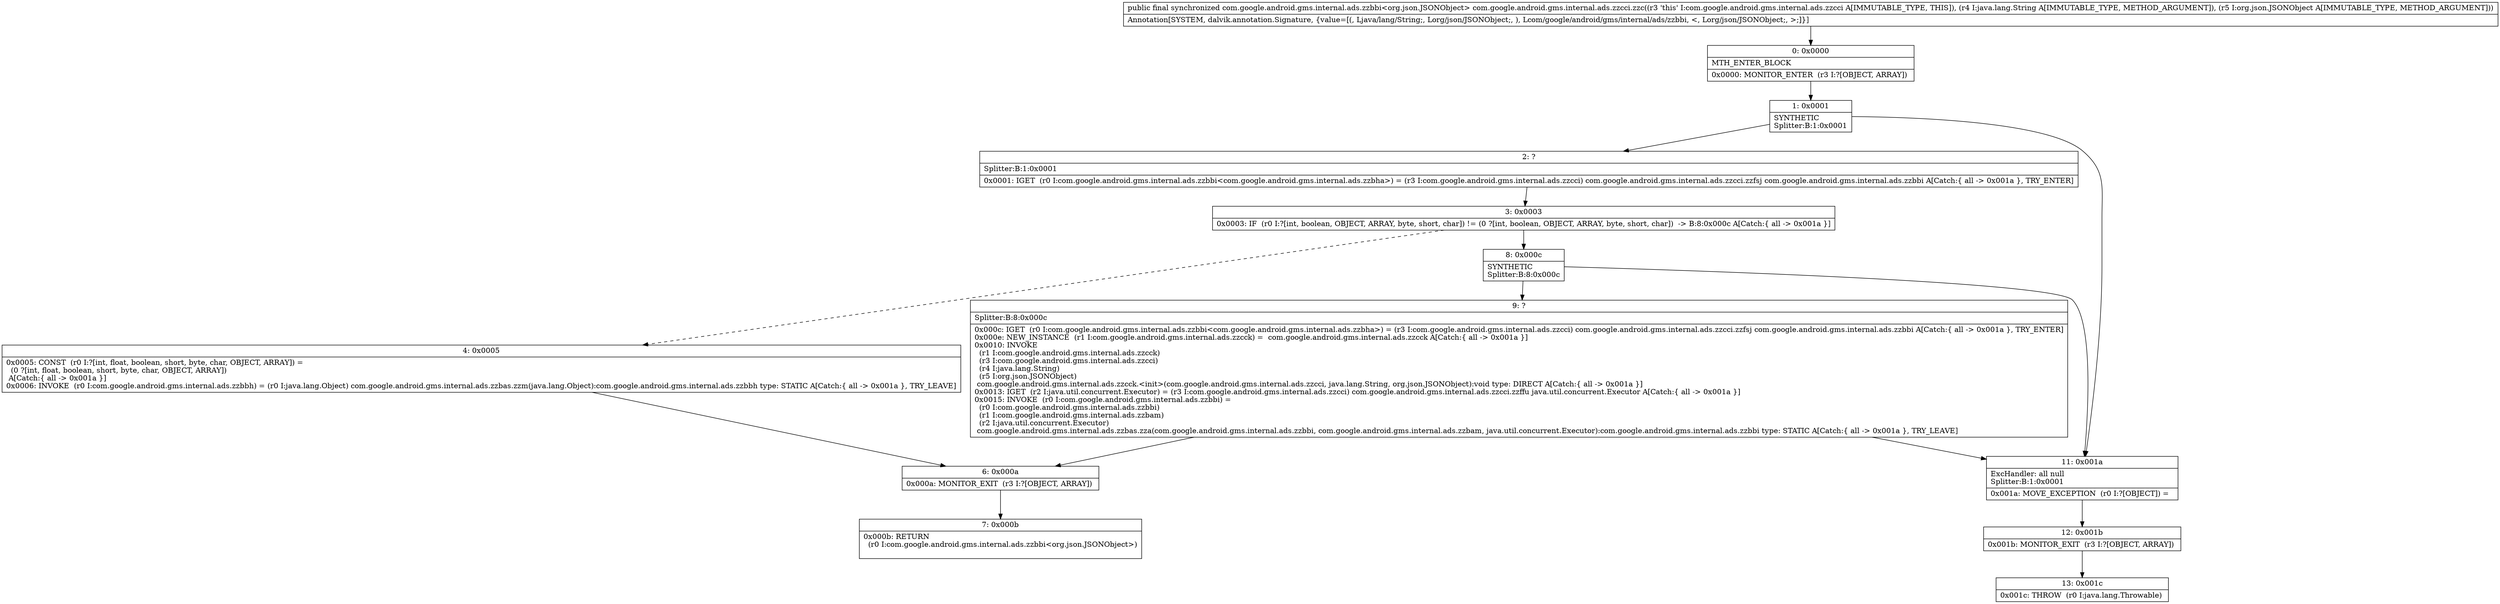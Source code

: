 digraph "CFG forcom.google.android.gms.internal.ads.zzcci.zzc(Ljava\/lang\/String;Lorg\/json\/JSONObject;)Lcom\/google\/android\/gms\/internal\/ads\/zzbbi;" {
Node_0 [shape=record,label="{0\:\ 0x0000|MTH_ENTER_BLOCK\l|0x0000: MONITOR_ENTER  (r3 I:?[OBJECT, ARRAY]) \l}"];
Node_1 [shape=record,label="{1\:\ 0x0001|SYNTHETIC\lSplitter:B:1:0x0001\l}"];
Node_2 [shape=record,label="{2\:\ ?|Splitter:B:1:0x0001\l|0x0001: IGET  (r0 I:com.google.android.gms.internal.ads.zzbbi\<com.google.android.gms.internal.ads.zzbha\>) = (r3 I:com.google.android.gms.internal.ads.zzcci) com.google.android.gms.internal.ads.zzcci.zzfsj com.google.android.gms.internal.ads.zzbbi A[Catch:\{ all \-\> 0x001a \}, TRY_ENTER]\l}"];
Node_3 [shape=record,label="{3\:\ 0x0003|0x0003: IF  (r0 I:?[int, boolean, OBJECT, ARRAY, byte, short, char]) != (0 ?[int, boolean, OBJECT, ARRAY, byte, short, char])  \-\> B:8:0x000c A[Catch:\{ all \-\> 0x001a \}]\l}"];
Node_4 [shape=record,label="{4\:\ 0x0005|0x0005: CONST  (r0 I:?[int, float, boolean, short, byte, char, OBJECT, ARRAY]) = \l  (0 ?[int, float, boolean, short, byte, char, OBJECT, ARRAY])\l A[Catch:\{ all \-\> 0x001a \}]\l0x0006: INVOKE  (r0 I:com.google.android.gms.internal.ads.zzbbh) = (r0 I:java.lang.Object) com.google.android.gms.internal.ads.zzbas.zzm(java.lang.Object):com.google.android.gms.internal.ads.zzbbh type: STATIC A[Catch:\{ all \-\> 0x001a \}, TRY_LEAVE]\l}"];
Node_6 [shape=record,label="{6\:\ 0x000a|0x000a: MONITOR_EXIT  (r3 I:?[OBJECT, ARRAY]) \l}"];
Node_7 [shape=record,label="{7\:\ 0x000b|0x000b: RETURN  \l  (r0 I:com.google.android.gms.internal.ads.zzbbi\<org.json.JSONObject\>)\l \l}"];
Node_8 [shape=record,label="{8\:\ 0x000c|SYNTHETIC\lSplitter:B:8:0x000c\l}"];
Node_9 [shape=record,label="{9\:\ ?|Splitter:B:8:0x000c\l|0x000c: IGET  (r0 I:com.google.android.gms.internal.ads.zzbbi\<com.google.android.gms.internal.ads.zzbha\>) = (r3 I:com.google.android.gms.internal.ads.zzcci) com.google.android.gms.internal.ads.zzcci.zzfsj com.google.android.gms.internal.ads.zzbbi A[Catch:\{ all \-\> 0x001a \}, TRY_ENTER]\l0x000e: NEW_INSTANCE  (r1 I:com.google.android.gms.internal.ads.zzcck) =  com.google.android.gms.internal.ads.zzcck A[Catch:\{ all \-\> 0x001a \}]\l0x0010: INVOKE  \l  (r1 I:com.google.android.gms.internal.ads.zzcck)\l  (r3 I:com.google.android.gms.internal.ads.zzcci)\l  (r4 I:java.lang.String)\l  (r5 I:org.json.JSONObject)\l com.google.android.gms.internal.ads.zzcck.\<init\>(com.google.android.gms.internal.ads.zzcci, java.lang.String, org.json.JSONObject):void type: DIRECT A[Catch:\{ all \-\> 0x001a \}]\l0x0013: IGET  (r2 I:java.util.concurrent.Executor) = (r3 I:com.google.android.gms.internal.ads.zzcci) com.google.android.gms.internal.ads.zzcci.zzffu java.util.concurrent.Executor A[Catch:\{ all \-\> 0x001a \}]\l0x0015: INVOKE  (r0 I:com.google.android.gms.internal.ads.zzbbi) = \l  (r0 I:com.google.android.gms.internal.ads.zzbbi)\l  (r1 I:com.google.android.gms.internal.ads.zzbam)\l  (r2 I:java.util.concurrent.Executor)\l com.google.android.gms.internal.ads.zzbas.zza(com.google.android.gms.internal.ads.zzbbi, com.google.android.gms.internal.ads.zzbam, java.util.concurrent.Executor):com.google.android.gms.internal.ads.zzbbi type: STATIC A[Catch:\{ all \-\> 0x001a \}, TRY_LEAVE]\l}"];
Node_11 [shape=record,label="{11\:\ 0x001a|ExcHandler: all null\lSplitter:B:1:0x0001\l|0x001a: MOVE_EXCEPTION  (r0 I:?[OBJECT]) =  \l}"];
Node_12 [shape=record,label="{12\:\ 0x001b|0x001b: MONITOR_EXIT  (r3 I:?[OBJECT, ARRAY]) \l}"];
Node_13 [shape=record,label="{13\:\ 0x001c|0x001c: THROW  (r0 I:java.lang.Throwable) \l}"];
MethodNode[shape=record,label="{public final synchronized com.google.android.gms.internal.ads.zzbbi\<org.json.JSONObject\> com.google.android.gms.internal.ads.zzcci.zzc((r3 'this' I:com.google.android.gms.internal.ads.zzcci A[IMMUTABLE_TYPE, THIS]), (r4 I:java.lang.String A[IMMUTABLE_TYPE, METHOD_ARGUMENT]), (r5 I:org.json.JSONObject A[IMMUTABLE_TYPE, METHOD_ARGUMENT]))  | Annotation[SYSTEM, dalvik.annotation.Signature, \{value=[(, Ljava\/lang\/String;, Lorg\/json\/JSONObject;, ), Lcom\/google\/android\/gms\/internal\/ads\/zzbbi, \<, Lorg\/json\/JSONObject;, \>;]\}]\l}"];
MethodNode -> Node_0;
Node_0 -> Node_1;
Node_1 -> Node_2;
Node_1 -> Node_11;
Node_2 -> Node_3;
Node_3 -> Node_4[style=dashed];
Node_3 -> Node_8;
Node_4 -> Node_6;
Node_6 -> Node_7;
Node_8 -> Node_9;
Node_8 -> Node_11;
Node_9 -> Node_11;
Node_9 -> Node_6;
Node_11 -> Node_12;
Node_12 -> Node_13;
}


